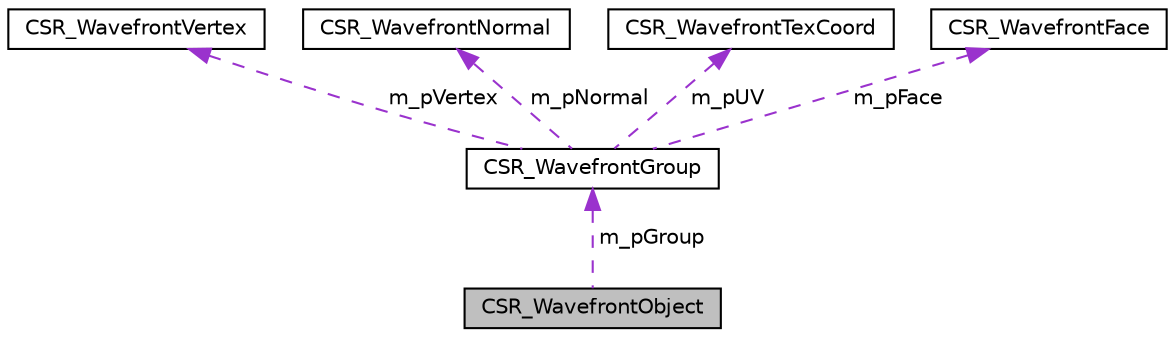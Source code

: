digraph "CSR_WavefrontObject"
{
 // LATEX_PDF_SIZE
  edge [fontname="Helvetica",fontsize="10",labelfontname="Helvetica",labelfontsize="10"];
  node [fontname="Helvetica",fontsize="10",shape=record];
  Node1 [label="CSR_WavefrontObject",height=0.2,width=0.4,color="black", fillcolor="grey75", style="filled", fontcolor="black",tooltip=" "];
  Node2 -> Node1 [dir="back",color="darkorchid3",fontsize="10",style="dashed",label=" m_pGroup" ,fontname="Helvetica"];
  Node2 [label="CSR_WavefrontGroup",height=0.2,width=0.4,color="black", fillcolor="white", style="filled",URL="$struct_c_s_r___wavefront_group.html",tooltip=" "];
  Node3 -> Node2 [dir="back",color="darkorchid3",fontsize="10",style="dashed",label=" m_pVertex" ,fontname="Helvetica"];
  Node3 [label="CSR_WavefrontVertex",height=0.2,width=0.4,color="black", fillcolor="white", style="filled",URL="$struct_c_s_r___wavefront_vertex.html",tooltip=" "];
  Node4 -> Node2 [dir="back",color="darkorchid3",fontsize="10",style="dashed",label=" m_pNormal" ,fontname="Helvetica"];
  Node4 [label="CSR_WavefrontNormal",height=0.2,width=0.4,color="black", fillcolor="white", style="filled",URL="$struct_c_s_r___wavefront_normal.html",tooltip=" "];
  Node5 -> Node2 [dir="back",color="darkorchid3",fontsize="10",style="dashed",label=" m_pUV" ,fontname="Helvetica"];
  Node5 [label="CSR_WavefrontTexCoord",height=0.2,width=0.4,color="black", fillcolor="white", style="filled",URL="$struct_c_s_r___wavefront_tex_coord.html",tooltip=" "];
  Node6 -> Node2 [dir="back",color="darkorchid3",fontsize="10",style="dashed",label=" m_pFace" ,fontname="Helvetica"];
  Node6 [label="CSR_WavefrontFace",height=0.2,width=0.4,color="black", fillcolor="white", style="filled",URL="$struct_c_s_r___wavefront_face.html",tooltip=" "];
}
